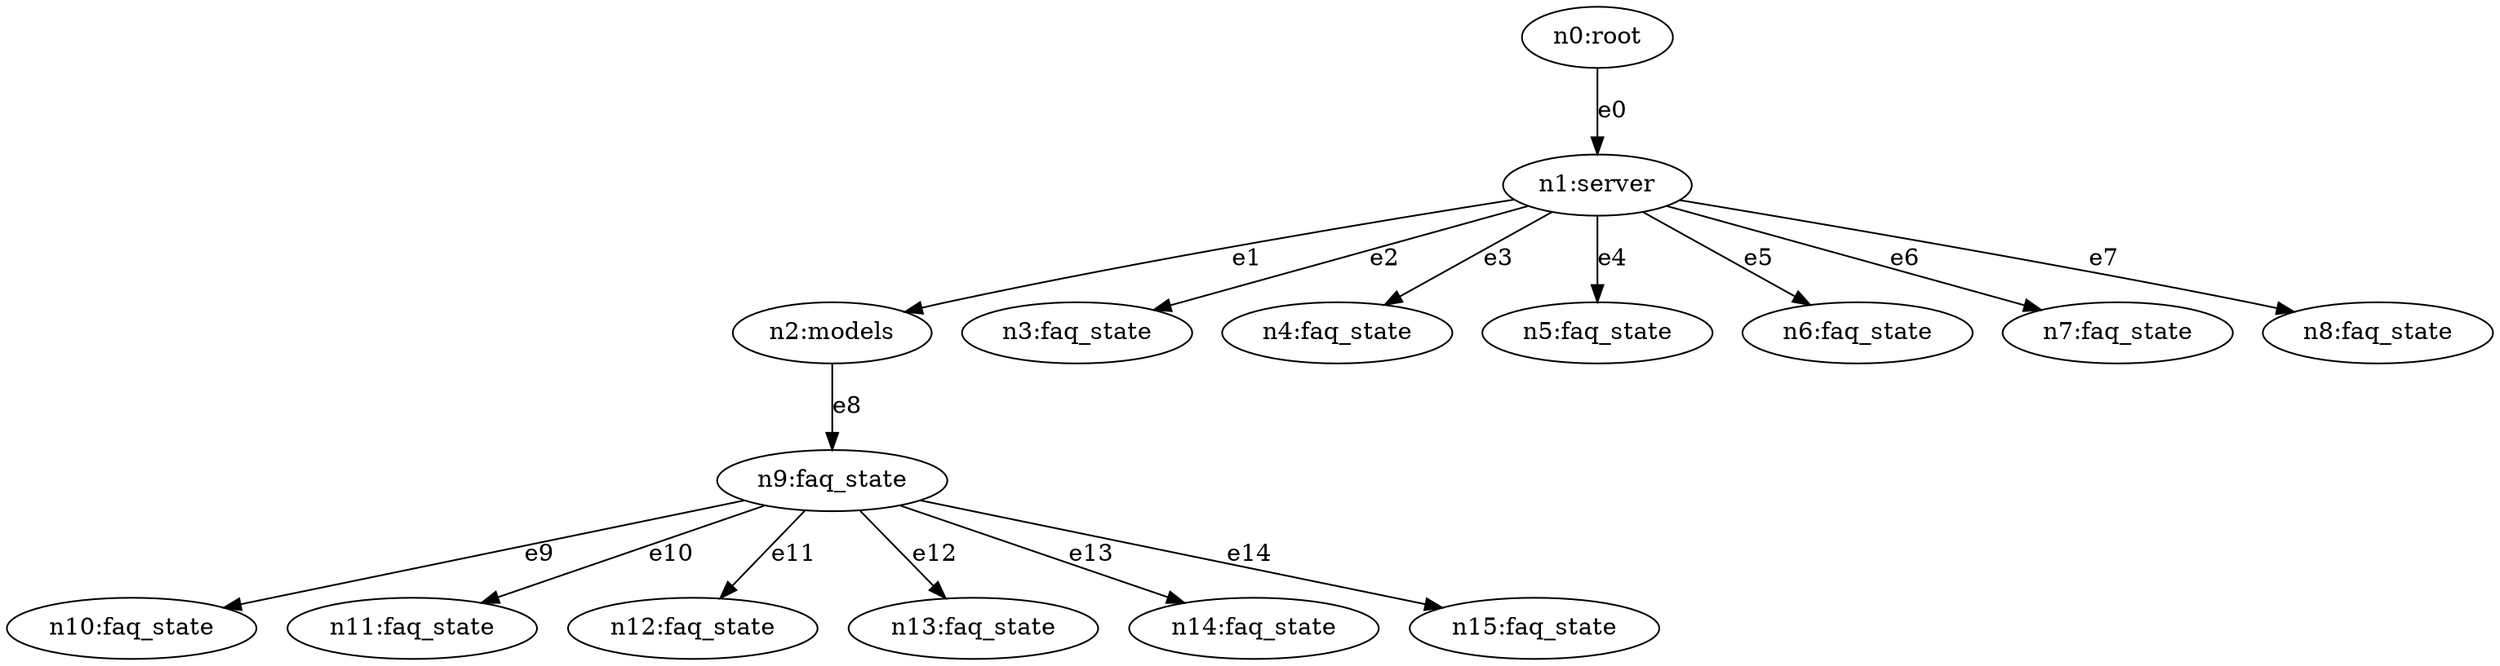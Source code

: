 strict digraph root {
    "n0" [ label="n0:root"  ]
    "n1" [ label="n1:server"  ]
    "n2" [ label="n2:models"  ]
    "n3" [ label="n3:faq_state"  ]
    "n4" [ label="n4:faq_state"  ]
    "n5" [ label="n5:faq_state"  ]
    "n6" [ label="n6:faq_state"  ]
    "n7" [ label="n7:faq_state"  ]
    "n8" [ label="n8:faq_state"  ]
    "n9" [ label="n9:faq_state"  ]
    "n10" [ label="n10:faq_state"  ]
    "n11" [ label="n11:faq_state"  ]
    "n12" [ label="n12:faq_state"  ]
    "n13" [ label="n13:faq_state"  ]
    "n14" [ label="n14:faq_state"  ]
    "n15" [ label="n15:faq_state"  ]
    "n0" -> "n1" [ label="e0" ]
    "n1" -> "n2" [ label="e1" ]
    "n1" -> "n3" [ label="e2" ]
    "n1" -> "n4" [ label="e3" ]
    "n1" -> "n5" [ label="e4" ]
    "n1" -> "n6" [ label="e5" ]
    "n1" -> "n7" [ label="e6" ]
    "n1" -> "n8" [ label="e7" ]
    "n2" -> "n9" [ label="e8" ]
    "n9" -> "n10" [ label="e9" ]
    "n9" -> "n11" [ label="e10" ]
    "n9" -> "n12" [ label="e11" ]
    "n9" -> "n13" [ label="e12" ]
    "n9" -> "n14" [ label="e13" ]
    "n9" -> "n15" [ label="e14" ]
}